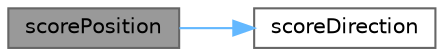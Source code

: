 digraph "scorePosition"
{
 // LATEX_PDF_SIZE
  bgcolor="transparent";
  edge [fontname=Helvetica,fontsize=10,labelfontname=Helvetica,labelfontsize=10];
  node [fontname=Helvetica,fontsize=10,shape=box,height=0.2,width=0.4];
  rankdir="LR";
  Node1 [id="Node000001",label="scorePosition",height=0.2,width=0.4,color="gray40", fillcolor="grey60", style="filled", fontcolor="black",tooltip="Calculates a score for the position by checking in all directions."];
  Node1 -> Node2 [id="edge1_Node000001_Node000002",color="steelblue1",style="solid",tooltip=" "];
  Node2 [id="Node000002",label="scoreDirection",height=0.2,width=0.4,color="grey40", fillcolor="white", style="filled",URL="$_a_i_8c.html#a59e2c737d4b6d705e0ed11a2e9b41752",tooltip="Calculates a score of a direction /, \\, |, -."];
}
